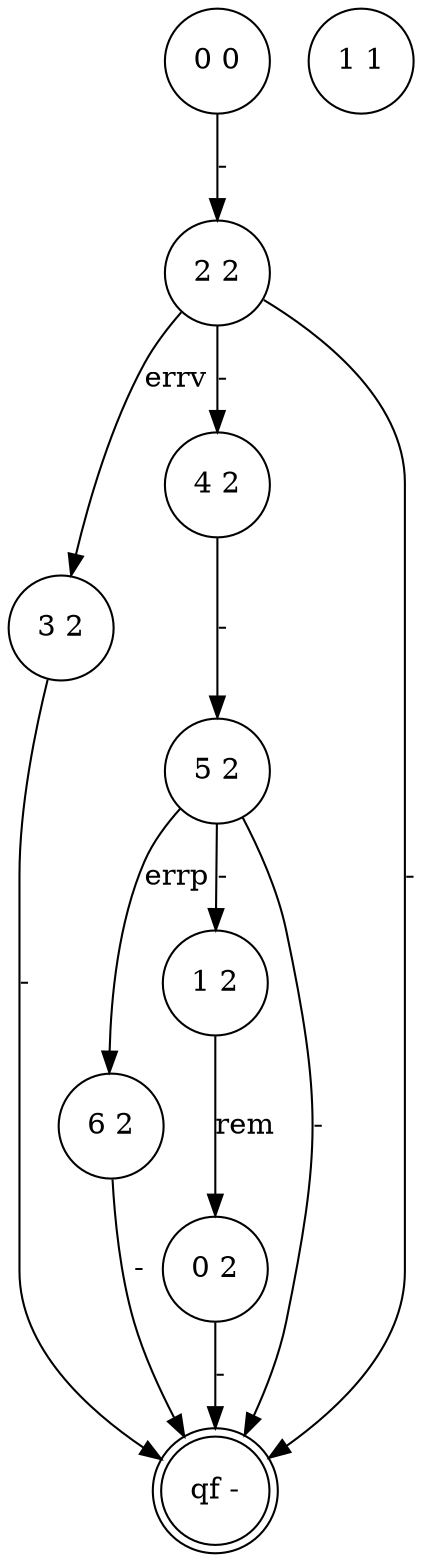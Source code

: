 digraph 2 {
	"2 2" [shape=circle]
	"3 2" [shape=circle]
	"4 2" [shape=circle]
	"5 2" [shape=circle]
	"6 2" [shape=circle]
	"1 2" [shape=circle]
	"0 2" [shape=circle]
	"qf -" [shape=doublecircle]
	"0 0" [shape=circle]
	"1 1" [shape=circle]
	"2 2" -> "3 2" [label=errv]
	"2 2" -> "4 2" [label="-"]
	"4 2" -> "5 2" [label="-"]
	"5 2" -> "6 2" [label=errp]
	"5 2" -> "1 2" [label="-"]
	"1 2" -> "0 2" [label=rem]
	"2 2" -> "qf -" [label="-"]
	"3 2" -> "qf -" [label="-"]
	"5 2" -> "qf -" [label="-"]
	"6 2" -> "qf -" [label="-"]
	"0 2" -> "qf -" [label="-"]
	"0 0" -> "2 2" [label="-"]
}
